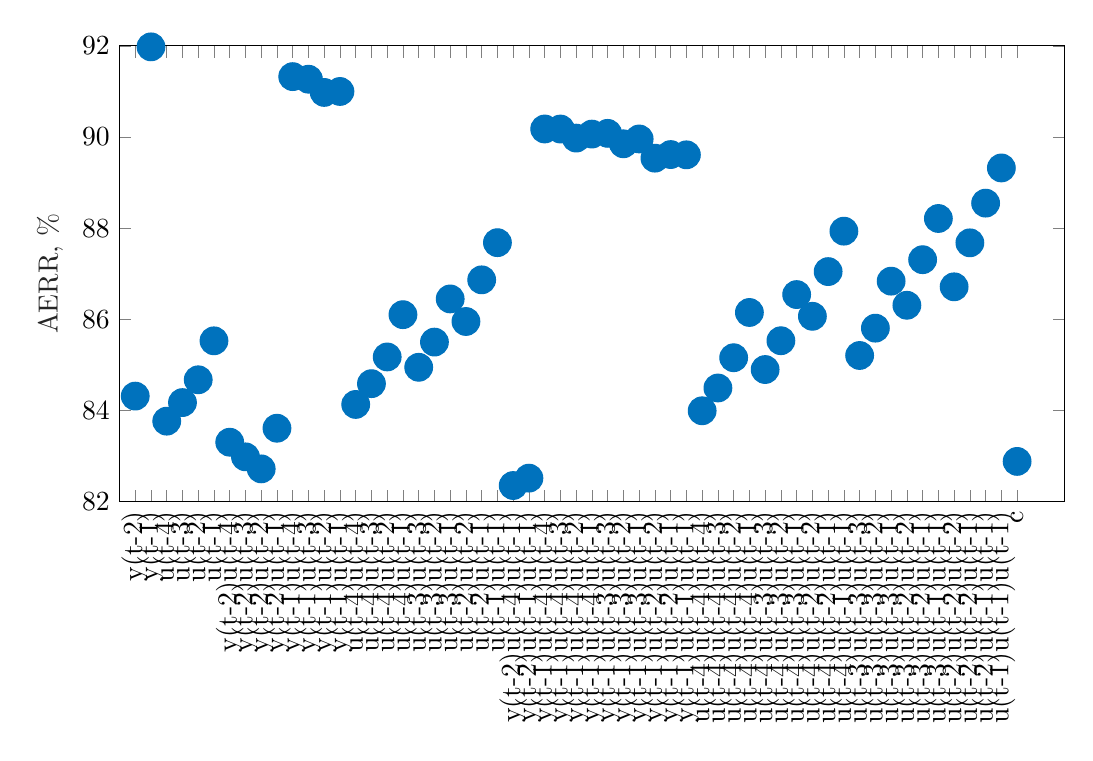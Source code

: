 % This file was created by matlab2tikz.
%
\definecolor{mycolor1}{rgb}{0.0,0.447,0.741}%
%
\begin{tikzpicture}

\begin{axis}[%
width=12cm,
height=5.788cm,
at={(0cm,0cm)},
scale only axis,
xmin=0,
xmax=60,
xtick={1,2,3,4,5,6,7,8,9,10,11,12,13,14,15,16,17,18,19,20,21,22,23,24,25,26,27,28,29,30,31,32,33,34,35,36,37,38,39,40,41,42,43,44,45,46,47,48,49,50,51,52,53,54,55,56,57},
xticklabels={{y(t-2)},{y(t-1)},{u(t-4)},{u(t-3)},{u(t-2)},{u(t-1)},{y(t-2)u(t-4)},{y(t-2)u(t-3)},{y(t-2)u(t-2)},{y(t-2)u(t-1)},{y(t-1)u(t-4)},{y(t-1)u(t-3)},{y(t-1)u(t-2)},{y(t-1)u(t-1)},{u(t-4)u(t-4)},{u(t-4)u(t-3)},{u(t-4)u(t-2)},{u(t-4)u(t-1)},{u(t-3)u(t-3)},{u(t-3)u(t-2)},{u(t-3)u(t-1)},{u(t-2)u(t-2)},{u(t-2)u(t-1)},{u(t-1)u(t-1)},{y(t-2)u(t-4)u(t-1)},{y(t-2)u(t-1)u(t-1)},{y(t-1)u(t-4)u(t-4)},{y(t-1)u(t-4)u(t-3)},{y(t-1)u(t-4)u(t-2)},{y(t-1)u(t-4)u(t-1)},{y(t-1)u(t-3)u(t-3)},{y(t-1)u(t-3)u(t-2)},{y(t-1)u(t-3)u(t-1)},{y(t-1)u(t-2)u(t-2)},{y(t-1)u(t-2)u(t-1)},{y(t-1)u(t-1)u(t-1)},{u(t-4)u(t-4)u(t-4)},{u(t-4)u(t-4)u(t-3)},{u(t-4)u(t-4)u(t-2)},{u(t-4)u(t-4)u(t-1)},{u(t-4)u(t-3)u(t-3)},{u(t-4)u(t-3)u(t-2)},{u(t-4)u(t-3)u(t-1)},{u(t-4)u(t-2)u(t-2)},{u(t-4)u(t-2)u(t-1)},{u(t-4)u(t-1)u(t-1)},{u(t-3)u(t-3)u(t-3)},{u(t-3)u(t-3)u(t-2)},{u(t-3)u(t-3)u(t-1)},{u(t-3)u(t-2)u(t-2)},{u(t-3)u(t-2)u(t-1)},{u(t-3)u(t-1)u(t-1)},{u(t-2)u(t-2)u(t-2)},{u(t-2)u(t-2)u(t-1)},{u(t-2)u(t-1)u(t-1)},{u(t-1)u(t-1)u(t-1)},{c}},
xticklabel style={rotate=90},
ymin=82,
ymax=92,
ylabel style={font=\color{white!15!black}},
ylabel={AERR, $\%$},
axis background/.style={fill=white}
]
\addplot [color=mycolor1, draw=none, mark size=5.0pt, mark=*, mark options={solid, fill=mycolor1, mycolor1}, forget plot]
  table[row sep=crcr]{%
1	84.314\\
2	91.977\\
3	83.764\\
4	84.172\\
5	84.672\\
6	85.527\\
7	83.302\\
8	82.981\\
9	82.717\\
10	83.609\\
11	91.324\\
12	91.267\\
13	90.977\\
14	90.998\\
15	84.131\\
16	84.587\\
17	85.173\\
18	86.101\\
19	84.946\\
20	85.499\\
21	86.446\\
22	85.951\\
23	86.865\\
24	87.681\\
25	82.352\\
26	82.514\\
27	90.175\\
28	90.174\\
29	89.975\\
30	90.063\\
31	90.079\\
32	89.85\\
33	89.956\\
34	89.535\\
35	89.614\\
36	89.608\\
37	83.992\\
38	84.492\\
39	85.156\\
40	86.149\\
41	84.897\\
42	85.529\\
43	86.542\\
44	86.065\\
45	87.046\\
46	87.933\\
47	85.205\\
48	85.805\\
49	86.836\\
50	86.307\\
51	87.307\\
52	88.211\\
53	86.712\\
54	87.677\\
55	88.548\\
56	89.32\\
57	82.881\\
};
\end{axis}
\end{tikzpicture}%